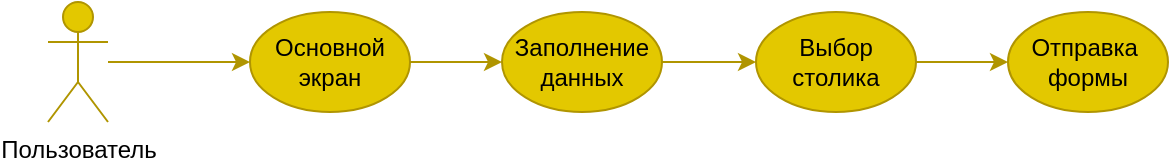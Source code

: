 <mxfile scale="1" border="30">
    <diagram id="4f5BS-YU8jijM3lsP2kx" name="Страница 1">
        <mxGraphModel dx="1058" dy="1236" grid="0" gridSize="10" guides="1" tooltips="1" connect="1" arrows="1" fold="1" page="1" pageScale="1" pageWidth="827" pageHeight="1169" background="#ffffff" math="0" shadow="0">
            <root>
                <mxCell id="0"/>
                <mxCell id="1" parent="0"/>
                <mxCell id="7" value="" style="edgeStyle=none;html=1;fillColor=#e3c800;strokeColor=#B09500;" edge="1" parent="1" source="2" target="3">
                    <mxGeometry relative="1" as="geometry"/>
                </mxCell>
                <mxCell id="2" value="Пользователь" style="shape=umlActor;verticalLabelPosition=bottom;verticalAlign=top;html=1;outlineConnect=0;fillColor=#e3c800;fontColor=#000000;strokeColor=#B09500;" vertex="1" parent="1">
                    <mxGeometry x="50" y="220" width="30" height="60" as="geometry"/>
                </mxCell>
                <mxCell id="8" value="" style="edgeStyle=none;html=1;fillColor=#e3c800;strokeColor=#B09500;" edge="1" parent="1" source="3" target="4">
                    <mxGeometry relative="1" as="geometry"/>
                </mxCell>
                <mxCell id="3" value="Основной&lt;br&gt;экран" style="ellipse;whiteSpace=wrap;html=1;fillColor=#e3c800;fontColor=#000000;strokeColor=#B09500;" vertex="1" parent="1">
                    <mxGeometry x="151" y="225" width="80" height="50" as="geometry"/>
                </mxCell>
                <mxCell id="9" value="" style="edgeStyle=none;html=1;fillColor=#e3c800;strokeColor=#B09500;" edge="1" parent="1" source="4" target="6">
                    <mxGeometry relative="1" as="geometry"/>
                </mxCell>
                <mxCell id="4" value="Заполнение&lt;br&gt;данных" style="ellipse;whiteSpace=wrap;html=1;fillColor=#e3c800;fontColor=#000000;strokeColor=#B09500;" vertex="1" parent="1">
                    <mxGeometry x="277" y="225" width="80" height="50" as="geometry"/>
                </mxCell>
                <mxCell id="5" value="Отправка&amp;nbsp;&lt;br&gt;формы" style="ellipse;whiteSpace=wrap;html=1;fillColor=#e3c800;fontColor=#000000;strokeColor=#B09500;" vertex="1" parent="1">
                    <mxGeometry x="530" y="225" width="80" height="50" as="geometry"/>
                </mxCell>
                <mxCell id="10" value="" style="edgeStyle=none;html=1;fillColor=#e3c800;strokeColor=#B09500;" edge="1" parent="1" source="6" target="5">
                    <mxGeometry relative="1" as="geometry"/>
                </mxCell>
                <mxCell id="6" value="Выбор&lt;br&gt;столика" style="ellipse;whiteSpace=wrap;html=1;fillColor=#e3c800;fontColor=#000000;strokeColor=#B09500;" vertex="1" parent="1">
                    <mxGeometry x="404" y="225" width="80" height="50" as="geometry"/>
                </mxCell>
            </root>
        </mxGraphModel>
    </diagram>
</mxfile>